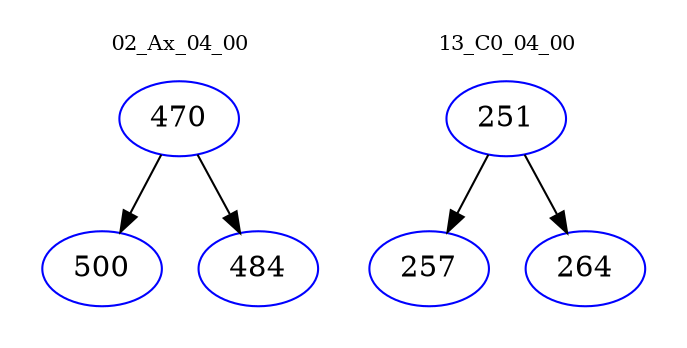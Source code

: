 digraph{
subgraph cluster_0 {
color = white
label = "02_Ax_04_00";
fontsize=10;
T0_470 [label="470", color="blue"]
T0_470 -> T0_500 [color="black"]
T0_500 [label="500", color="blue"]
T0_470 -> T0_484 [color="black"]
T0_484 [label="484", color="blue"]
}
subgraph cluster_1 {
color = white
label = "13_C0_04_00";
fontsize=10;
T1_251 [label="251", color="blue"]
T1_251 -> T1_257 [color="black"]
T1_257 [label="257", color="blue"]
T1_251 -> T1_264 [color="black"]
T1_264 [label="264", color="blue"]
}
}
